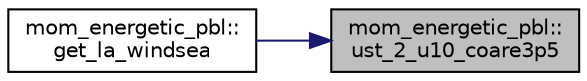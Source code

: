 digraph "mom_energetic_pbl::ust_2_u10_coare3p5"
{
 // INTERACTIVE_SVG=YES
 // LATEX_PDF_SIZE
  edge [fontname="Helvetica",fontsize="10",labelfontname="Helvetica",labelfontsize="10"];
  node [fontname="Helvetica",fontsize="10",shape=record];
  rankdir="RL";
  Node1 [label="mom_energetic_pbl::\lust_2_u10_coare3p5",height=0.2,width=0.4,color="black", fillcolor="grey75", style="filled", fontcolor="black",tooltip="Computes wind speed from ustar_air based on COARE 3.5 Cd relationship."];
  Node1 -> Node2 [dir="back",color="midnightblue",fontsize="10",style="solid",fontname="Helvetica"];
  Node2 [label="mom_energetic_pbl::\lget_la_windsea",height=0.2,width=0.4,color="black", fillcolor="white", style="filled",URL="$namespacemom__energetic__pbl.html#a66dc4ecc7712c6f0307ca211c97fa5ef",tooltip="This subroutine returns the Langmuir number, given ustar and the boundary layer thickness,..."];
}
